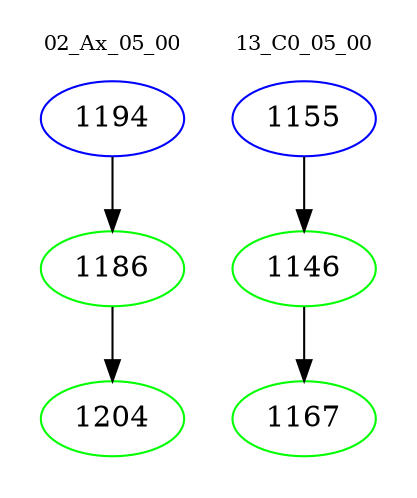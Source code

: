 digraph{
subgraph cluster_0 {
color = white
label = "02_Ax_05_00";
fontsize=10;
T0_1194 [label="1194", color="blue"]
T0_1194 -> T0_1186 [color="black"]
T0_1186 [label="1186", color="green"]
T0_1186 -> T0_1204 [color="black"]
T0_1204 [label="1204", color="green"]
}
subgraph cluster_1 {
color = white
label = "13_C0_05_00";
fontsize=10;
T1_1155 [label="1155", color="blue"]
T1_1155 -> T1_1146 [color="black"]
T1_1146 [label="1146", color="green"]
T1_1146 -> T1_1167 [color="black"]
T1_1167 [label="1167", color="green"]
}
}
